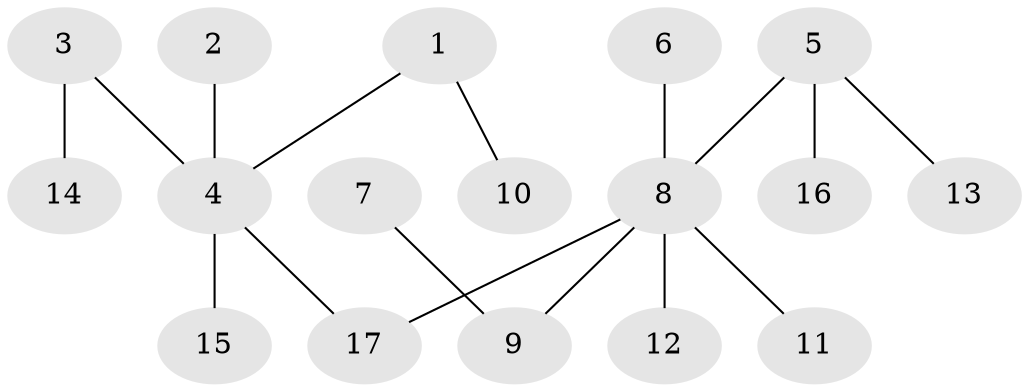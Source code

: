 // original degree distribution, {6: 0.0196078431372549, 3: 0.19607843137254902, 7: 0.0196078431372549, 4: 0.0392156862745098, 1: 0.49019607843137253, 2: 0.23529411764705882}
// Generated by graph-tools (version 1.1) at 2025/37/03/04/25 23:37:19]
// undirected, 17 vertices, 16 edges
graph export_dot {
  node [color=gray90,style=filled];
  1;
  2;
  3;
  4;
  5;
  6;
  7;
  8;
  9;
  10;
  11;
  12;
  13;
  14;
  15;
  16;
  17;
  1 -- 4 [weight=1.0];
  1 -- 10 [weight=1.0];
  2 -- 4 [weight=1.0];
  3 -- 4 [weight=1.0];
  3 -- 14 [weight=1.0];
  4 -- 15 [weight=1.0];
  4 -- 17 [weight=1.0];
  5 -- 8 [weight=1.0];
  5 -- 13 [weight=1.0];
  5 -- 16 [weight=1.0];
  6 -- 8 [weight=1.0];
  7 -- 9 [weight=1.0];
  8 -- 9 [weight=1.0];
  8 -- 11 [weight=1.0];
  8 -- 12 [weight=1.0];
  8 -- 17 [weight=1.0];
}
